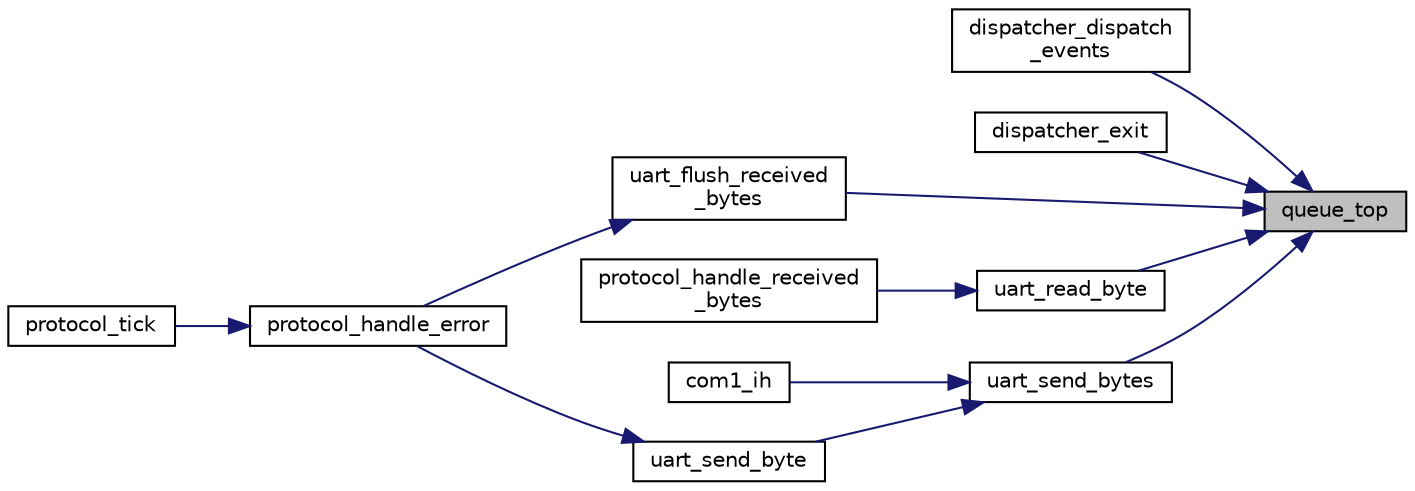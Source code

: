 digraph "queue_top"
{
 // LATEX_PDF_SIZE
  edge [fontname="Helvetica",fontsize="10",labelfontname="Helvetica",labelfontsize="10"];
  node [fontname="Helvetica",fontsize="10",shape=record];
  rankdir="RL";
  Node1 [label="queue_top",height=0.2,width=0.4,color="black", fillcolor="grey75", style="filled", fontcolor="black",tooltip="Gets the element at the front of the given queue."];
  Node1 -> Node2 [dir="back",color="midnightblue",fontsize="10",style="solid",fontname="Helvetica"];
  Node2 [label="dispatcher_dispatch\l_events",height=0.2,width=0.4,color="black", fillcolor="white", style="filled",URL="$group__dispatcher.html#ga72c911173e2af4fbf960584448f83d8b",tooltip="Dispatches all events currently in the event queue."];
  Node1 -> Node3 [dir="back",color="midnightblue",fontsize="10",style="solid",fontname="Helvetica"];
  Node3 [label="dispatcher_exit",height=0.2,width=0.4,color="black", fillcolor="white", style="filled",URL="$group__dispatcher.html#gaf862e6e5a2905c716bf2b701d9ecabc6",tooltip="Deletes all resources allocated to the dispatcher."];
  Node1 -> Node4 [dir="back",color="midnightblue",fontsize="10",style="solid",fontname="Helvetica"];
  Node4 [label="uart_flush_received\l_bytes",height=0.2,width=0.4,color="black", fillcolor="white", style="filled",URL="$group__uart.html#gadce4962e8e0ec14a02056e7d8db4eb28",tooltip="Flushes all bytes being received from the serial port."];
  Node4 -> Node5 [dir="back",color="midnightblue",fontsize="10",style="solid",fontname="Helvetica"];
  Node5 [label="protocol_handle_error",height=0.2,width=0.4,color="black", fillcolor="white", style="filled",URL="$group__protocol.html#ga237c5c08ee5d5008a930af465c7bd5d5",tooltip="Reacts to a serial port error."];
  Node5 -> Node6 [dir="back",color="midnightblue",fontsize="10",style="solid",fontname="Helvetica"];
  Node6 [label="protocol_tick",height=0.2,width=0.4,color="black", fillcolor="white", style="filled",URL="$group__protocol.html#ga0b3e768da60827fe622bd3932efc82ff",tooltip="Reacts to a timer interrupt to detect timeouts."];
  Node1 -> Node7 [dir="back",color="midnightblue",fontsize="10",style="solid",fontname="Helvetica"];
  Node7 [label="uart_read_byte",height=0.2,width=0.4,color="black", fillcolor="white", style="filled",URL="$group__uart.html#gac447d0f6cdbf08eb8522cebae17e7e77",tooltip="Reads a byte from the software queue of bytes received."];
  Node7 -> Node8 [dir="back",color="midnightblue",fontsize="10",style="solid",fontname="Helvetica"];
  Node8 [label="protocol_handle_received\l_bytes",height=0.2,width=0.4,color="black", fillcolor="white", style="filled",URL="$group__protocol.html#ga45e3aa191a3cde90081665be034bba0e",tooltip="Processes received bytes from the serial port."];
  Node1 -> Node9 [dir="back",color="midnightblue",fontsize="10",style="solid",fontname="Helvetica"];
  Node9 [label="uart_send_bytes",height=0.2,width=0.4,color="black", fillcolor="white", style="filled",URL="$group__uart.html#ga8219117bdd64ba6474c847fd89efbd41",tooltip="Sends bytes from a software queue into the serial port."];
  Node9 -> Node10 [dir="back",color="midnightblue",fontsize="10",style="solid",fontname="Helvetica"];
  Node10 [label="com1_ih",height=0.2,width=0.4,color="black", fillcolor="white", style="filled",URL="$group__uart.html#ga2820f530017133c17706dbc238f738d9",tooltip="COM1 interrupt handler."];
  Node9 -> Node11 [dir="back",color="midnightblue",fontsize="10",style="solid",fontname="Helvetica"];
  Node11 [label="uart_send_byte",height=0.2,width=0.4,color="black", fillcolor="white", style="filled",URL="$group__uart.html#ga00a2984ead2b73e2871dfda7c1ac49e3",tooltip="Adds a byte to the software queue of bytes to be sent and tries to send bytes."];
  Node11 -> Node5 [dir="back",color="midnightblue",fontsize="10",style="solid",fontname="Helvetica"];
}

